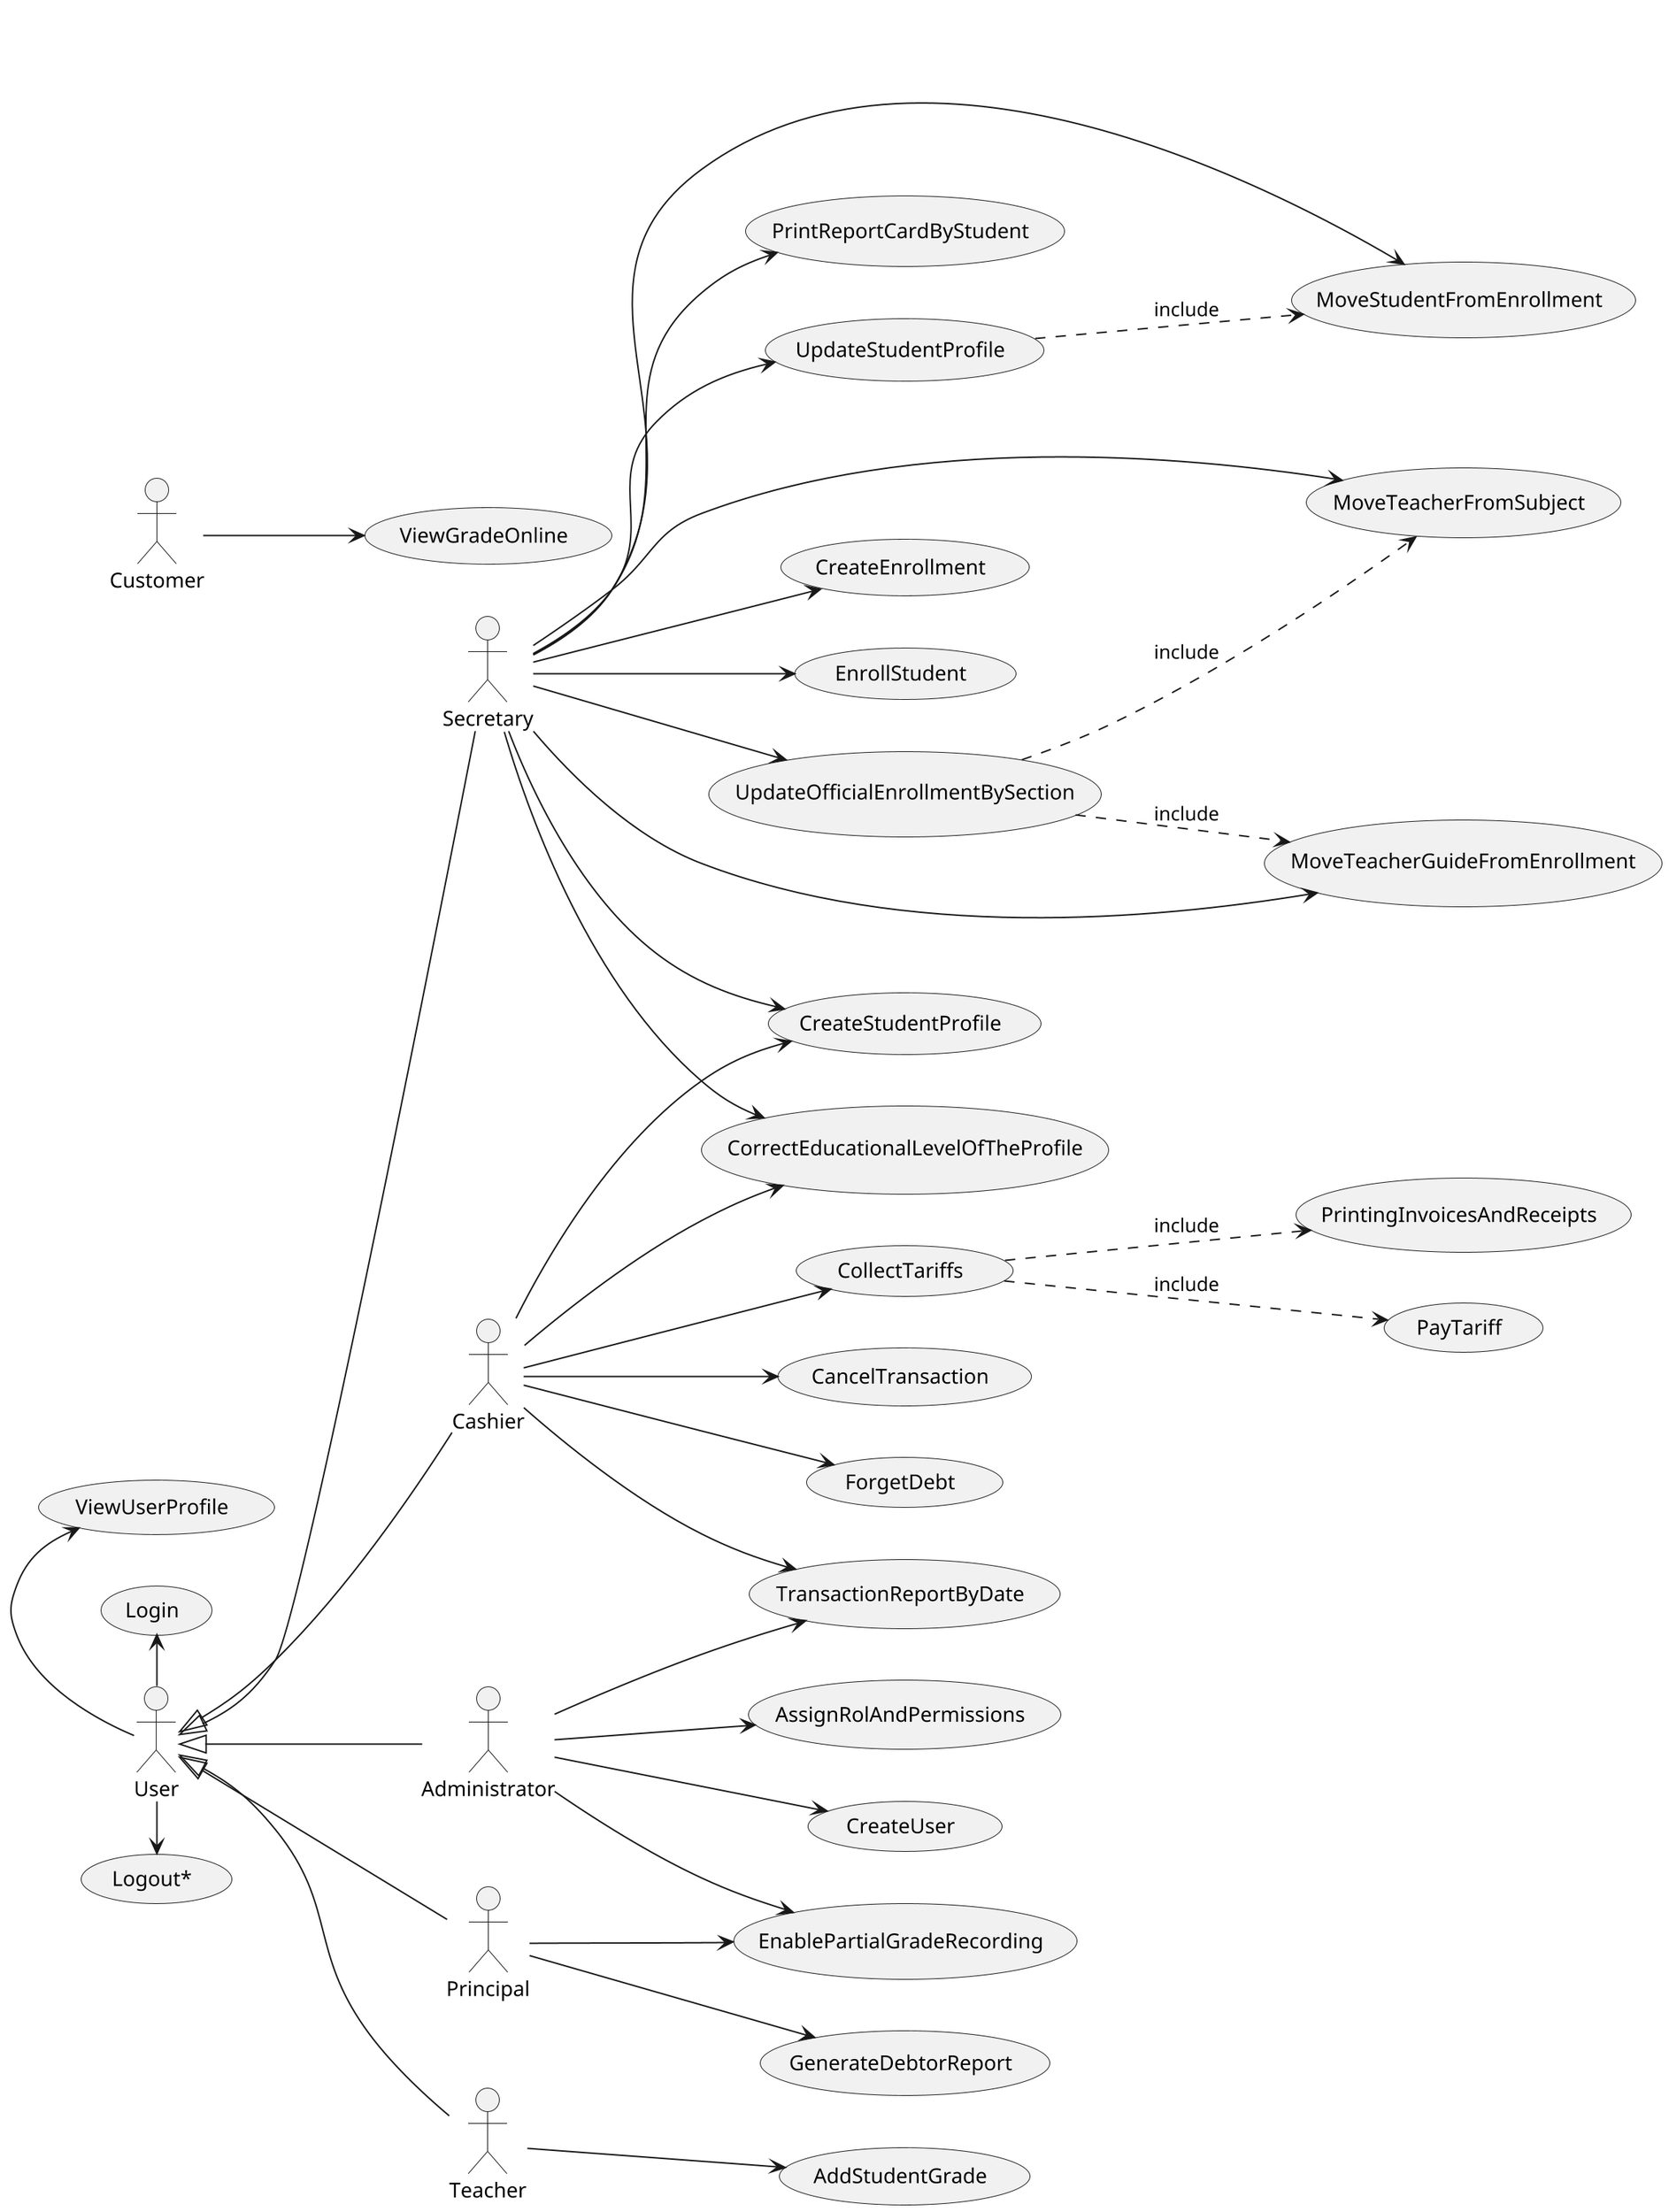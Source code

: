 @startuml
scale 2
left to right direction


'Iteration 1
actor User
actor Secretary
actor Cashier

User <|-- Secretary
User <|-- Cashier

usecase EnrollStudent
usecase CU05 as "UpdateOfficialEnrollmentBySection"
usecase PrintingInvoicesAndReceipts
usecase PrintReportCardByStudent
usecase CU21 as "MoveTeacherGuideFromEnrollment"
usecase CU03 as "CollectTariffs"

Secretary --> EnrollStudent
Secretary --> CU05
Secretary --> PrintReportCardByStudent
Secretary --> CU21

Cashier --> CU03

CU03 ..> PrintingInvoicesAndReceipts: include

'Iteration 2
actor Customer
actor Teacher

User <|-- Teacher

usecase CU60 as "PayTariff"
usecase CU11 as "AddStudentGrade"
usecase CU02 as "CreateStudentProfile"
usecase CU69 as "Login"
usecase "Logout*"

User -left-> CU69
User -right-> "Logout*"

Secretary --> CU02

Cashier --> CU02

Teacher --> CU11

CU03 ..> CU60 : include


'Iteration 3
actor Administrator

User <|-- Administrator

usecase CU15 as "ViewGradeOnline"
usecase CU16 as "UpdateStudentProfile"
usecase CU22 as "MoveTeacherFromSubject"
usecase CU23 as "MoveStudentFromEnrollment"
usecase CU73 as "CancelTransaction"
usecase CU75 as "TransactionReportByDate"


Customer --> CU15

Secretary --> CU16
Secretary --> CU22
Secretary --> CU23

Cashier --> CU73
Cashier --> CU75

Administrator --> CU75


CU16 ..> CU23 : include


'Iteration 4
actor Principal

User <|-- Principal

usecase CU07 as "GenerateDebtorReport"
usecase CU20 as "CreateEnrollment"
usecase CU46 as "CreateUser"
usecase CU51 as "ViewUserProfile"
usecase CU61 as "EnablePartialGradeRecording"
usecase CU71 as "AssignRolAndPermissions"
usecase CU77 as "CorrectEducationalLevelOfTheProfile"
usecase CU78 as "ForgetDebt"

Principal --> CU07
Principal --> CU61

Secretary --> CU20
Secretary --> CU77

Administrator --> CU46
Administrator --> CU61
Administrator --> CU71

Cashier --> CU77
Cashier --> CU78

User -left-> CU51

CU05 ..> CU21 : include
CU05 ..> CU22 : include

'Iteration 4

@enduml